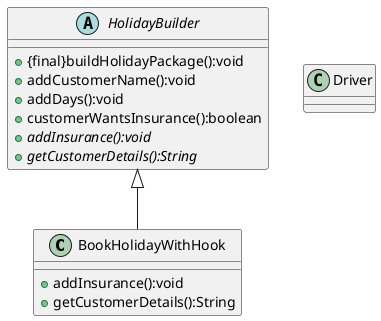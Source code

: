 @startuml

    class BookHolidayWithHook {
    +addInsurance():void
    +getCustomerDetails():String
    }

    class Driver {

    }

    abstract class HolidayBuilder {
    +{final}buildHolidayPackage():void
    +addCustomerName():void
    +addDays():void
    +customerWantsInsurance():boolean
    +{abstract}addInsurance():void
    +{abstract}getCustomerDetails():String
    }
  

  BookHolidayWithHook -up-|> HolidayBuilder

@enduml
